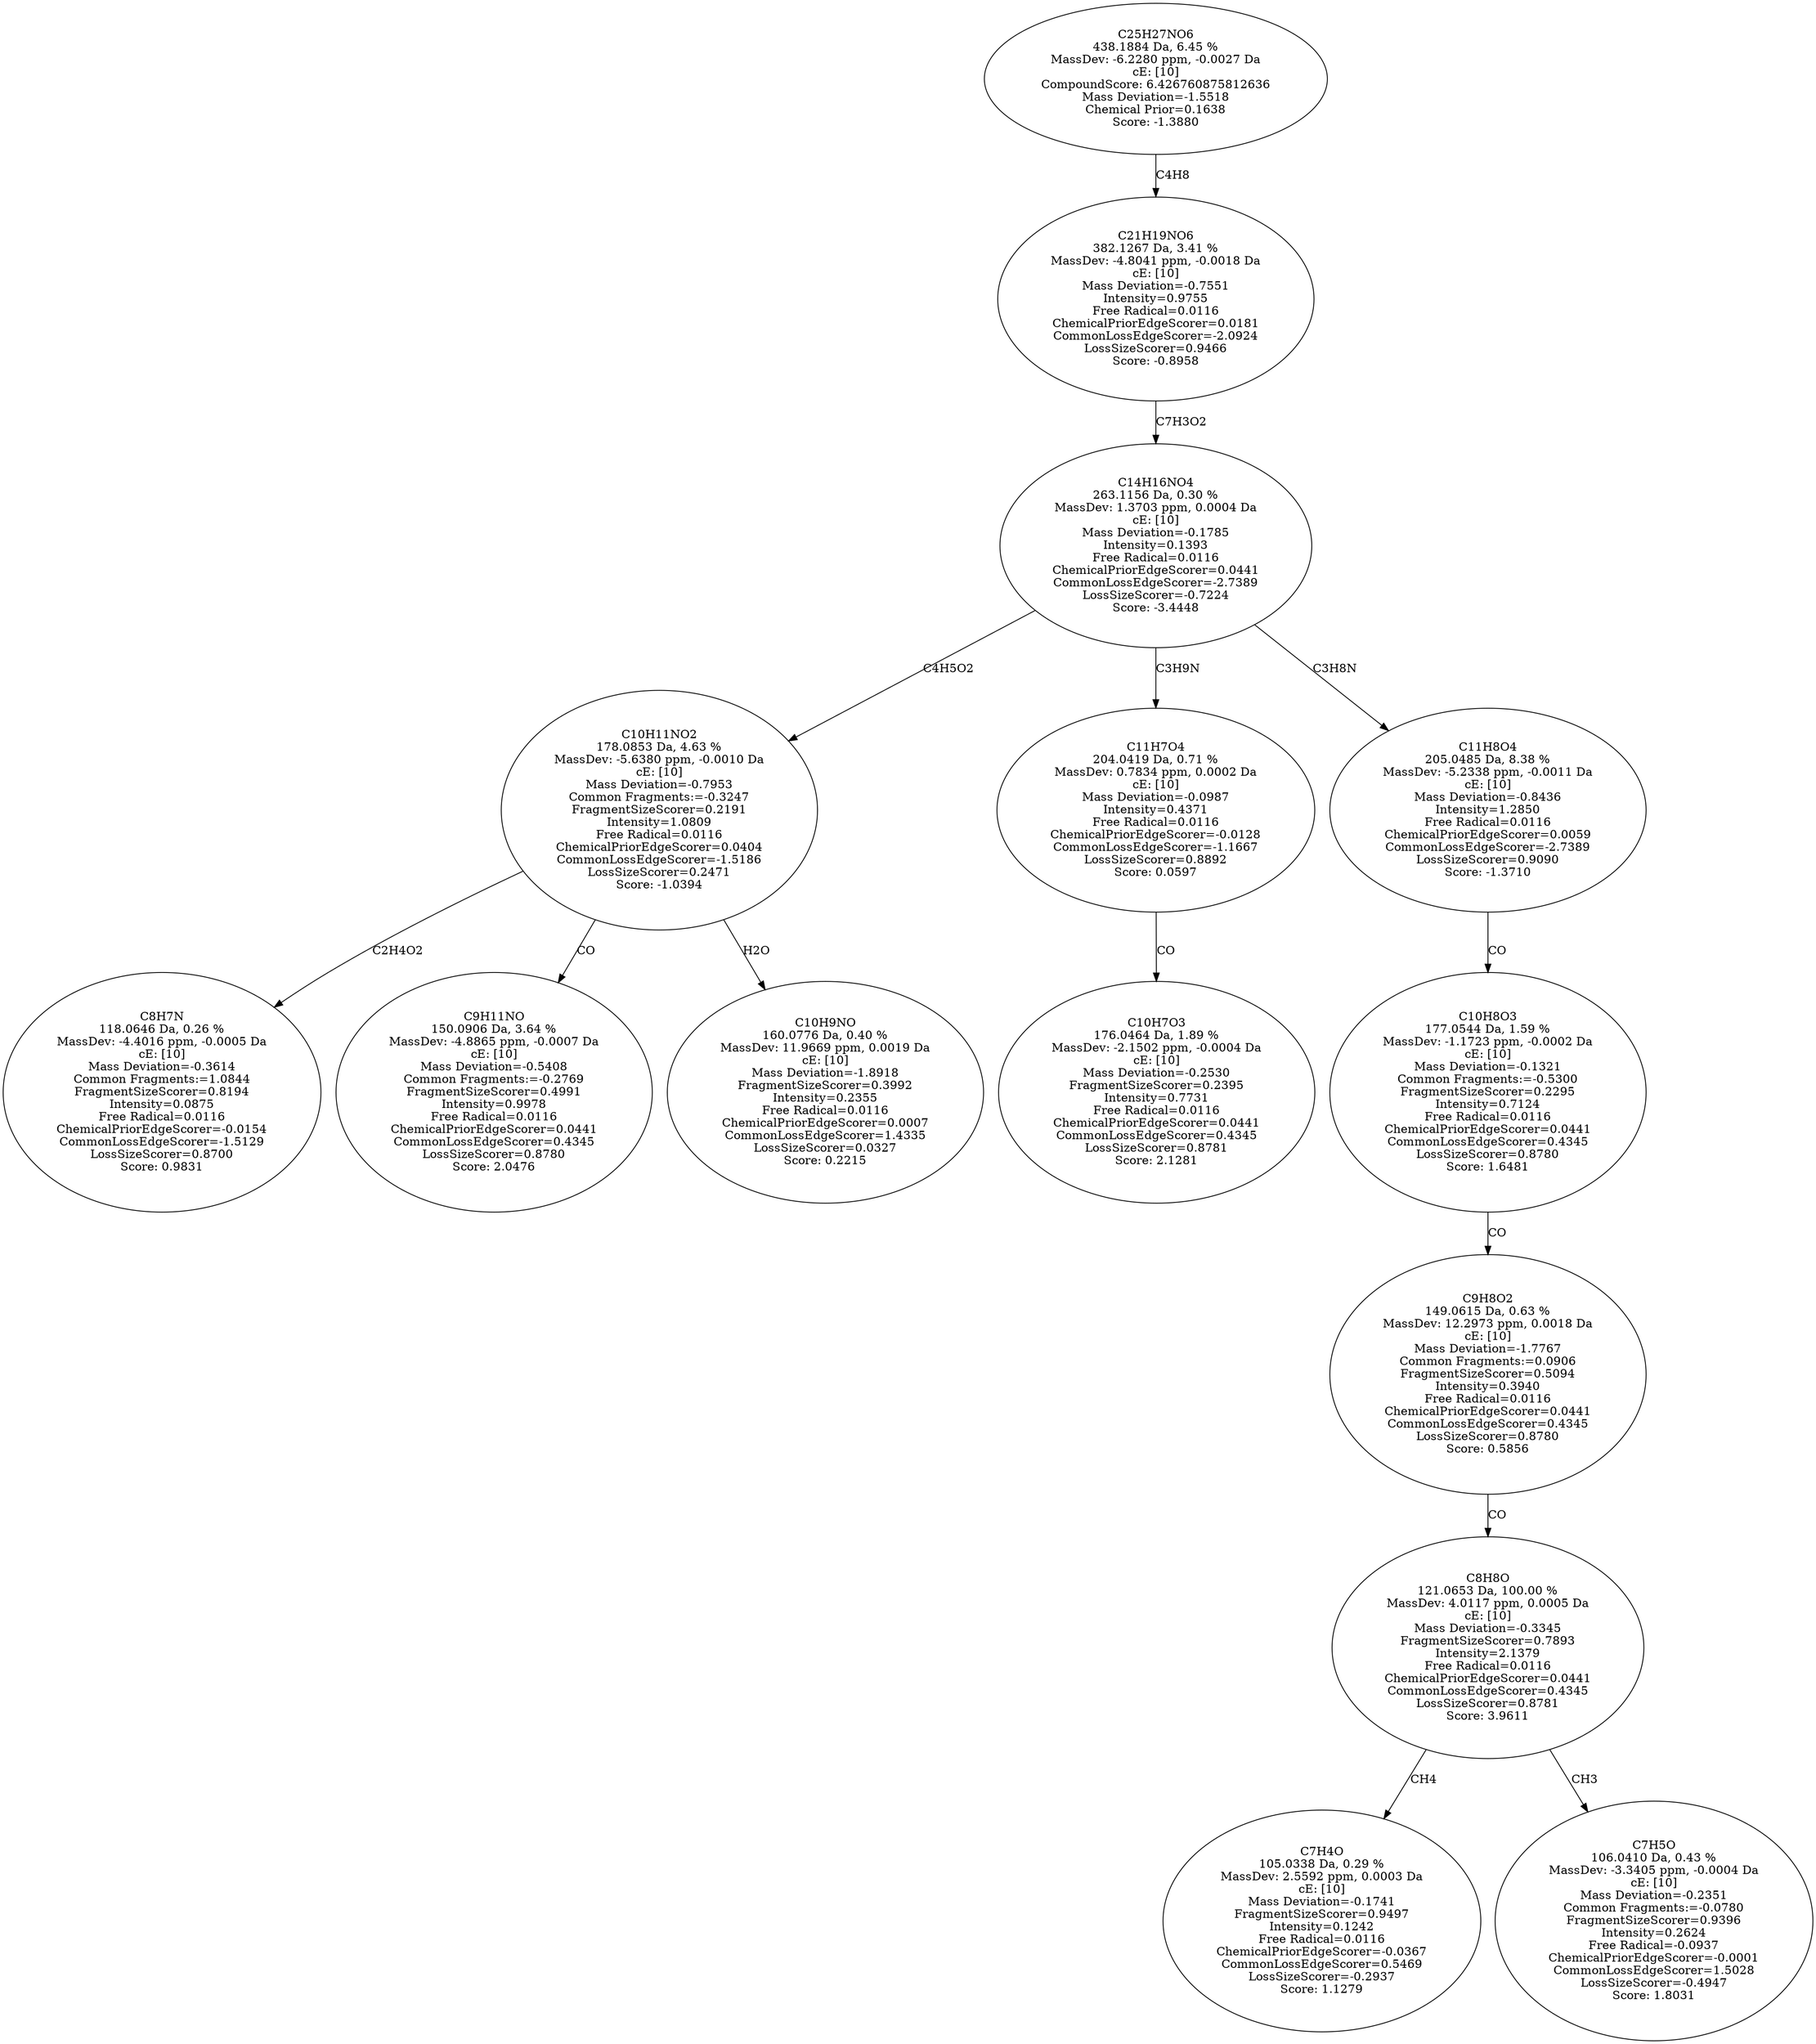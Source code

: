 strict digraph {
v1 [label="C8H7N\n118.0646 Da, 0.26 %\nMassDev: -4.4016 ppm, -0.0005 Da\ncE: [10]\nMass Deviation=-0.3614\nCommon Fragments:=1.0844\nFragmentSizeScorer=0.8194\nIntensity=0.0875\nFree Radical=0.0116\nChemicalPriorEdgeScorer=-0.0154\nCommonLossEdgeScorer=-1.5129\nLossSizeScorer=0.8700\nScore: 0.9831"];
v2 [label="C9H11NO\n150.0906 Da, 3.64 %\nMassDev: -4.8865 ppm, -0.0007 Da\ncE: [10]\nMass Deviation=-0.5408\nCommon Fragments:=-0.2769\nFragmentSizeScorer=0.4991\nIntensity=0.9978\nFree Radical=0.0116\nChemicalPriorEdgeScorer=0.0441\nCommonLossEdgeScorer=0.4345\nLossSizeScorer=0.8780\nScore: 2.0476"];
v3 [label="C10H9NO\n160.0776 Da, 0.40 %\nMassDev: 11.9669 ppm, 0.0019 Da\ncE: [10]\nMass Deviation=-1.8918\nFragmentSizeScorer=0.3992\nIntensity=0.2355\nFree Radical=0.0116\nChemicalPriorEdgeScorer=0.0007\nCommonLossEdgeScorer=1.4335\nLossSizeScorer=0.0327\nScore: 0.2215"];
v4 [label="C10H11NO2\n178.0853 Da, 4.63 %\nMassDev: -5.6380 ppm, -0.0010 Da\ncE: [10]\nMass Deviation=-0.7953\nCommon Fragments:=-0.3247\nFragmentSizeScorer=0.2191\nIntensity=1.0809\nFree Radical=0.0116\nChemicalPriorEdgeScorer=0.0404\nCommonLossEdgeScorer=-1.5186\nLossSizeScorer=0.2471\nScore: -1.0394"];
v5 [label="C10H7O3\n176.0464 Da, 1.89 %\nMassDev: -2.1502 ppm, -0.0004 Da\ncE: [10]\nMass Deviation=-0.2530\nFragmentSizeScorer=0.2395\nIntensity=0.7731\nFree Radical=0.0116\nChemicalPriorEdgeScorer=0.0441\nCommonLossEdgeScorer=0.4345\nLossSizeScorer=0.8781\nScore: 2.1281"];
v6 [label="C11H7O4\n204.0419 Da, 0.71 %\nMassDev: 0.7834 ppm, 0.0002 Da\ncE: [10]\nMass Deviation=-0.0987\nIntensity=0.4371\nFree Radical=0.0116\nChemicalPriorEdgeScorer=-0.0128\nCommonLossEdgeScorer=-1.1667\nLossSizeScorer=0.8892\nScore: 0.0597"];
v7 [label="C7H4O\n105.0338 Da, 0.29 %\nMassDev: 2.5592 ppm, 0.0003 Da\ncE: [10]\nMass Deviation=-0.1741\nFragmentSizeScorer=0.9497\nIntensity=0.1242\nFree Radical=0.0116\nChemicalPriorEdgeScorer=-0.0367\nCommonLossEdgeScorer=0.5469\nLossSizeScorer=-0.2937\nScore: 1.1279"];
v8 [label="C7H5O\n106.0410 Da, 0.43 %\nMassDev: -3.3405 ppm, -0.0004 Da\ncE: [10]\nMass Deviation=-0.2351\nCommon Fragments:=-0.0780\nFragmentSizeScorer=0.9396\nIntensity=0.2624\nFree Radical=-0.0937\nChemicalPriorEdgeScorer=-0.0001\nCommonLossEdgeScorer=1.5028\nLossSizeScorer=-0.4947\nScore: 1.8031"];
v9 [label="C8H8O\n121.0653 Da, 100.00 %\nMassDev: 4.0117 ppm, 0.0005 Da\ncE: [10]\nMass Deviation=-0.3345\nFragmentSizeScorer=0.7893\nIntensity=2.1379\nFree Radical=0.0116\nChemicalPriorEdgeScorer=0.0441\nCommonLossEdgeScorer=0.4345\nLossSizeScorer=0.8781\nScore: 3.9611"];
v10 [label="C9H8O2\n149.0615 Da, 0.63 %\nMassDev: 12.2973 ppm, 0.0018 Da\ncE: [10]\nMass Deviation=-1.7767\nCommon Fragments:=0.0906\nFragmentSizeScorer=0.5094\nIntensity=0.3940\nFree Radical=0.0116\nChemicalPriorEdgeScorer=0.0441\nCommonLossEdgeScorer=0.4345\nLossSizeScorer=0.8780\nScore: 0.5856"];
v11 [label="C10H8O3\n177.0544 Da, 1.59 %\nMassDev: -1.1723 ppm, -0.0002 Da\ncE: [10]\nMass Deviation=-0.1321\nCommon Fragments:=-0.5300\nFragmentSizeScorer=0.2295\nIntensity=0.7124\nFree Radical=0.0116\nChemicalPriorEdgeScorer=0.0441\nCommonLossEdgeScorer=0.4345\nLossSizeScorer=0.8780\nScore: 1.6481"];
v12 [label="C11H8O4\n205.0485 Da, 8.38 %\nMassDev: -5.2338 ppm, -0.0011 Da\ncE: [10]\nMass Deviation=-0.8436\nIntensity=1.2850\nFree Radical=0.0116\nChemicalPriorEdgeScorer=0.0059\nCommonLossEdgeScorer=-2.7389\nLossSizeScorer=0.9090\nScore: -1.3710"];
v13 [label="C14H16NO4\n263.1156 Da, 0.30 %\nMassDev: 1.3703 ppm, 0.0004 Da\ncE: [10]\nMass Deviation=-0.1785\nIntensity=0.1393\nFree Radical=0.0116\nChemicalPriorEdgeScorer=0.0441\nCommonLossEdgeScorer=-2.7389\nLossSizeScorer=-0.7224\nScore: -3.4448"];
v14 [label="C21H19NO6\n382.1267 Da, 3.41 %\nMassDev: -4.8041 ppm, -0.0018 Da\ncE: [10]\nMass Deviation=-0.7551\nIntensity=0.9755\nFree Radical=0.0116\nChemicalPriorEdgeScorer=0.0181\nCommonLossEdgeScorer=-2.0924\nLossSizeScorer=0.9466\nScore: -0.8958"];
v15 [label="C25H27NO6\n438.1884 Da, 6.45 %\nMassDev: -6.2280 ppm, -0.0027 Da\ncE: [10]\nCompoundScore: 6.426760875812636\nMass Deviation=-1.5518\nChemical Prior=0.1638\nScore: -1.3880"];
v4 -> v1 [label="C2H4O2"];
v4 -> v2 [label="CO"];
v4 -> v3 [label="H2O"];
v13 -> v4 [label="C4H5O2"];
v6 -> v5 [label="CO"];
v13 -> v6 [label="C3H9N"];
v9 -> v7 [label="CH4"];
v9 -> v8 [label="CH3"];
v10 -> v9 [label="CO"];
v11 -> v10 [label="CO"];
v12 -> v11 [label="CO"];
v13 -> v12 [label="C3H8N"];
v14 -> v13 [label="C7H3O2"];
v15 -> v14 [label="C4H8"];
}